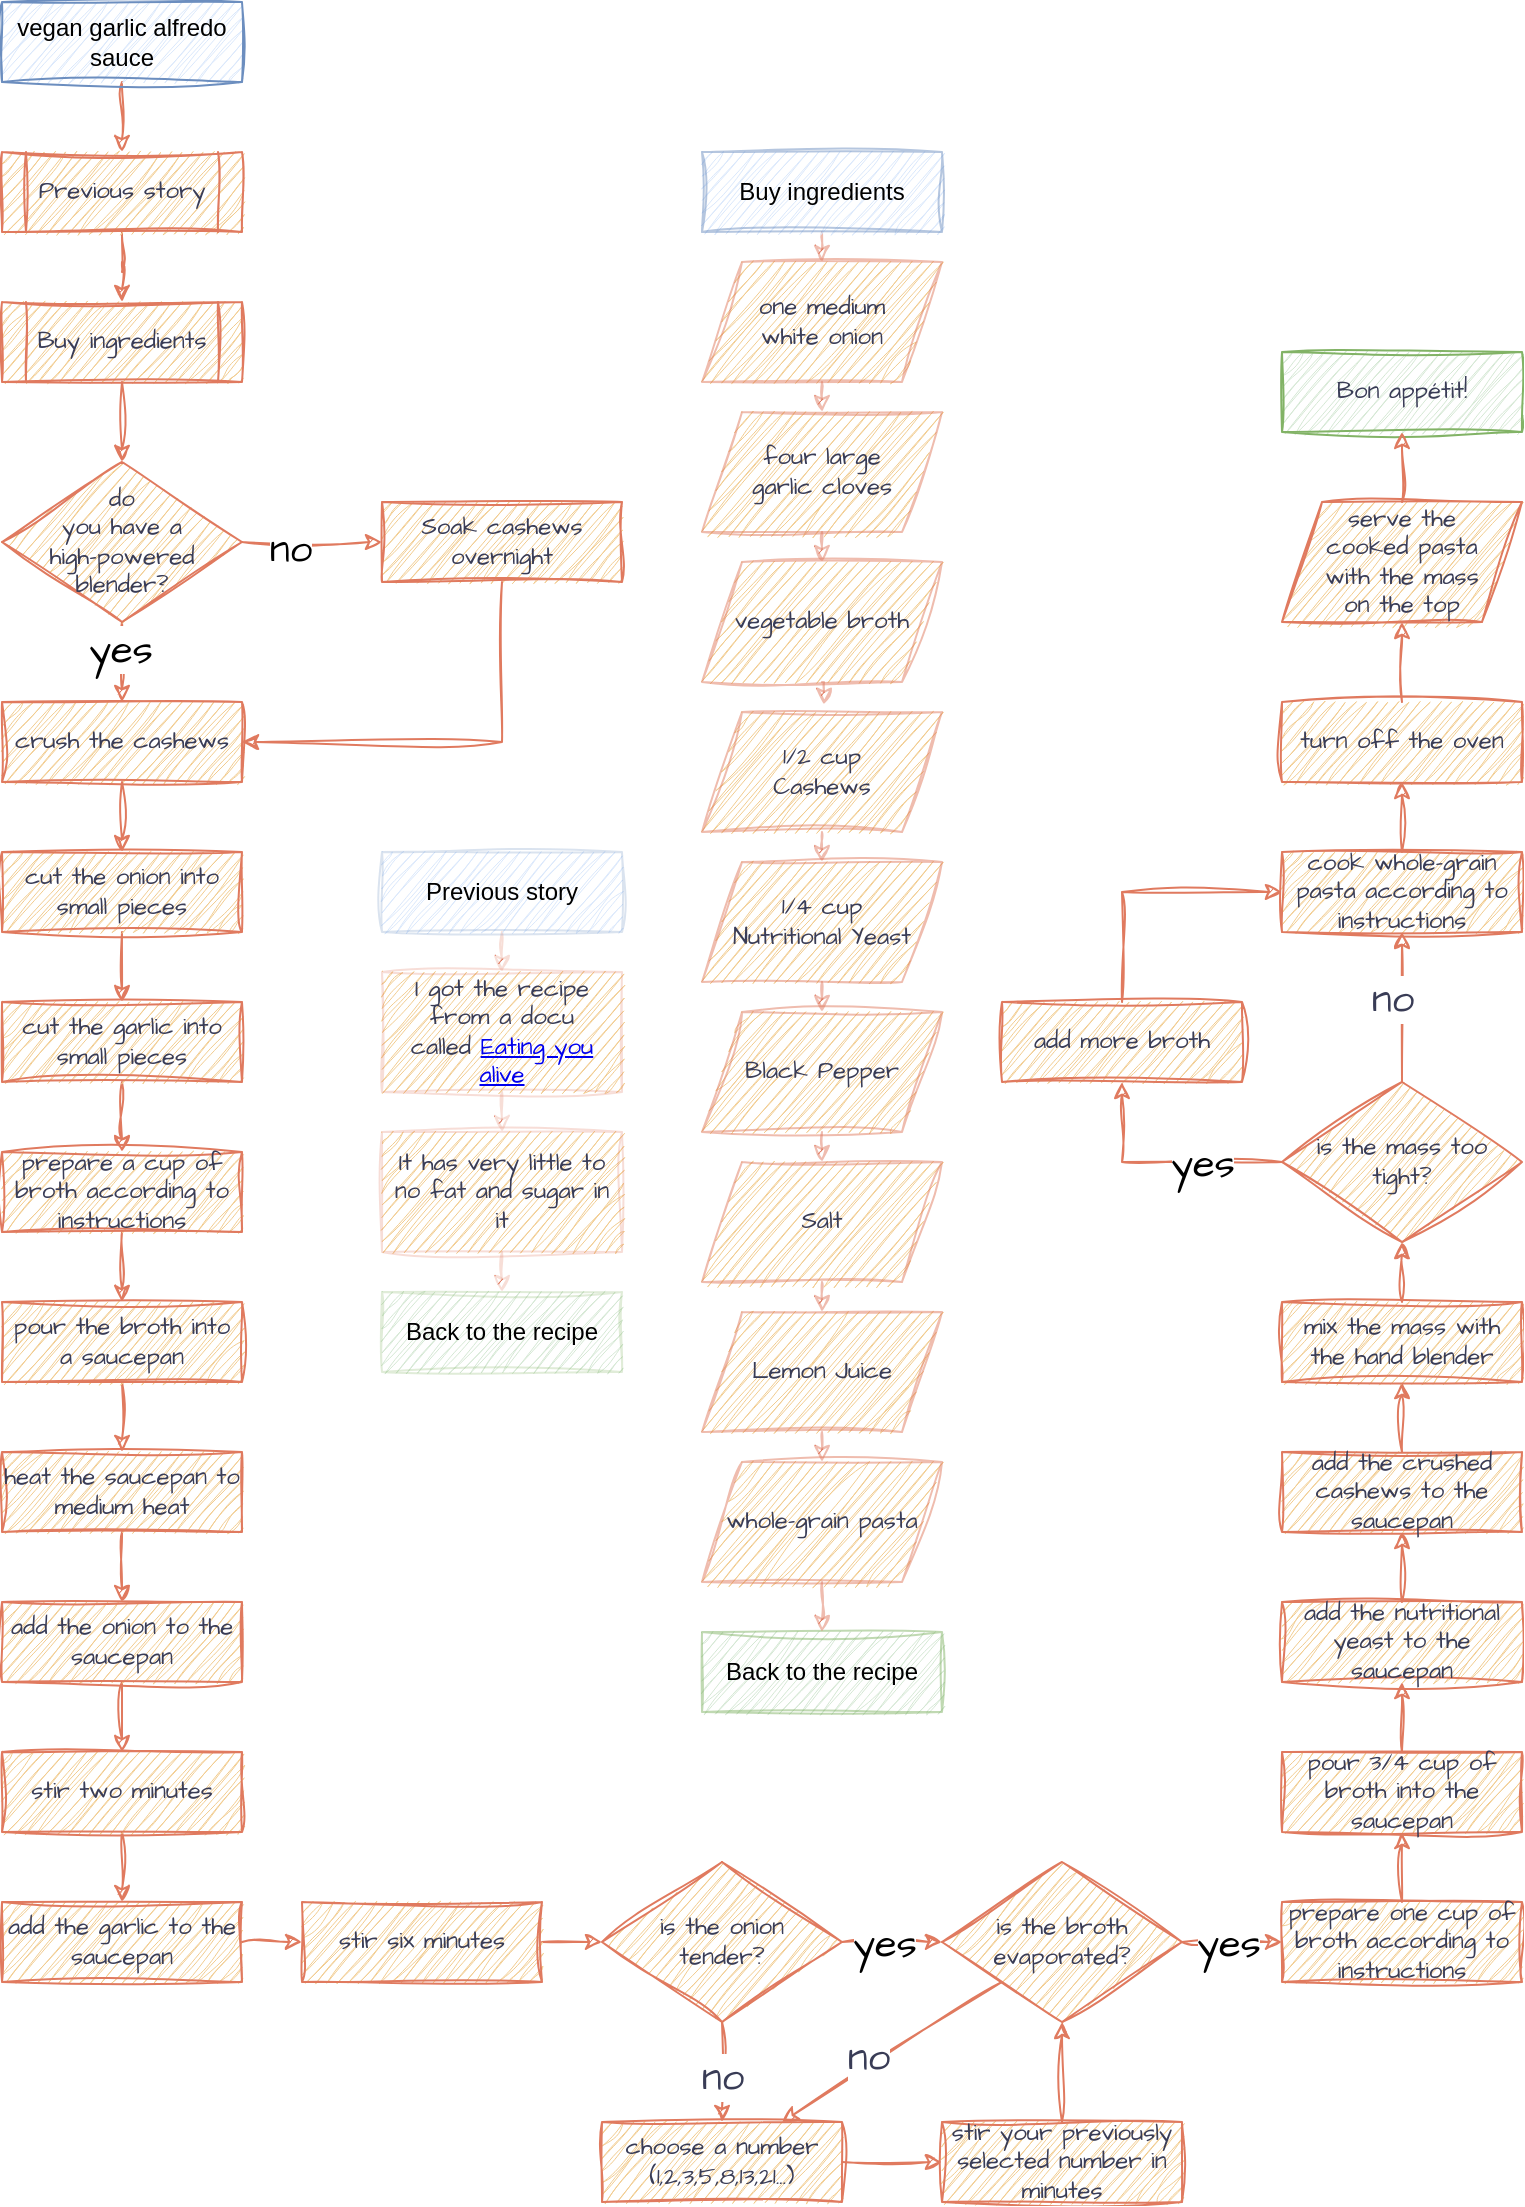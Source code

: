 <mxfile version="21.6.8" type="device">
  <diagram id="C5RBs43oDa-KdzZeNtuy" name="Page-1">
    <mxGraphModel dx="1668" dy="949" grid="1" gridSize="10" guides="1" tooltips="1" connect="1" arrows="1" fold="1" page="1" pageScale="1" pageWidth="827" pageHeight="1169" math="0" shadow="0">
      <root>
        <mxCell id="WIyWlLk6GJQsqaUBKTNV-0" />
        <mxCell id="WIyWlLk6GJQsqaUBKTNV-1" parent="WIyWlLk6GJQsqaUBKTNV-0" />
        <mxCell id="4L0IjsL5w-Bih_GVUGfY-2" style="edgeStyle=orthogonalEdgeStyle;rounded=0;hachureGap=4;orthogonalLoop=1;jettySize=auto;html=1;exitX=0.5;exitY=1;exitDx=0;exitDy=0;entryX=0.5;entryY=0;entryDx=0;entryDy=0;strokeColor=#E07A5F;fontFamily=Architects Daughter;fontSource=https%3A%2F%2Ffonts.googleapis.com%2Fcss%3Ffamily%3DArchitects%2BDaughter;fontSize=16;fontColor=#393C56;fillColor=#F2CC8F;sketch=1;curveFitting=1;jiggle=2;" parent="WIyWlLk6GJQsqaUBKTNV-1" source="WIyWlLk6GJQsqaUBKTNV-3" target="4L0IjsL5w-Bih_GVUGfY-1" edge="1">
          <mxGeometry relative="1" as="geometry" />
        </mxCell>
        <mxCell id="WIyWlLk6GJQsqaUBKTNV-3" value="vegan garlic alfredo sauce" style="rounded=0;whiteSpace=wrap;html=1;fontSize=12;glass=0;strokeWidth=1;shadow=0;labelBackgroundColor=none;fillColor=#dae8fc;strokeColor=#6c8ebf;sketch=1;curveFitting=1;jiggle=2;" parent="WIyWlLk6GJQsqaUBKTNV-1" vertex="1">
          <mxGeometry x="50" y="50" width="120" height="40" as="geometry" />
        </mxCell>
        <mxCell id="4L0IjsL5w-Bih_GVUGfY-16" style="edgeStyle=orthogonalEdgeStyle;rounded=0;hachureGap=4;orthogonalLoop=1;jettySize=auto;html=1;exitX=0.5;exitY=1;exitDx=0;exitDy=0;strokeColor=#E07A5F;fontFamily=Architects Daughter;fontSource=https%3A%2F%2Ffonts.googleapis.com%2Fcss%3Ffamily%3DArchitects%2BDaughter;fontSize=16;fontColor=#393C56;fillColor=#F2CC8F;sketch=1;curveFitting=1;jiggle=2;" parent="WIyWlLk6GJQsqaUBKTNV-1" source="4L0IjsL5w-Bih_GVUGfY-1" target="4L0IjsL5w-Bih_GVUGfY-15" edge="1">
          <mxGeometry relative="1" as="geometry" />
        </mxCell>
        <mxCell id="4L0IjsL5w-Bih_GVUGfY-1" value="Previous story" style="shape=process;whiteSpace=wrap;html=1;backgroundOutline=1;hachureGap=4;strokeColor=#E07A5F;fontFamily=Architects Daughter;fontSource=https%3A%2F%2Ffonts.googleapis.com%2Fcss%3Ffamily%3DArchitects%2BDaughter;fontSize=12;fontColor=#393C56;fillColor=#F2CC8F;rounded=0;sketch=1;curveFitting=1;jiggle=2;" parent="WIyWlLk6GJQsqaUBKTNV-1" vertex="1">
          <mxGeometry x="50" y="125" width="120" height="40" as="geometry" />
        </mxCell>
        <mxCell id="4L0IjsL5w-Bih_GVUGfY-8" style="edgeStyle=orthogonalEdgeStyle;rounded=0;hachureGap=4;orthogonalLoop=1;jettySize=auto;html=1;exitX=0.5;exitY=1;exitDx=0;exitDy=0;entryX=0.5;entryY=0;entryDx=0;entryDy=0;strokeColor=#E07A5F;fontFamily=Architects Daughter;fontSource=https%3A%2F%2Ffonts.googleapis.com%2Fcss%3Ffamily%3DArchitects%2BDaughter;fontSize=16;fontColor=#393C56;fillColor=#F2CC8F;sketch=1;curveFitting=1;jiggle=2;shadow=0;strokeOpacity=25;" parent="WIyWlLk6GJQsqaUBKTNV-1" source="4L0IjsL5w-Bih_GVUGfY-5" target="4L0IjsL5w-Bih_GVUGfY-7" edge="1">
          <mxGeometry relative="1" as="geometry" />
        </mxCell>
        <mxCell id="4L0IjsL5w-Bih_GVUGfY-5" value="Previous story" style="rounded=0;whiteSpace=wrap;html=1;fontSize=12;glass=0;strokeWidth=1;shadow=0;labelBackgroundColor=none;fillColor=#dae8fc;strokeColor=#6c8ebf;sketch=1;curveFitting=1;jiggle=2;strokeOpacity=25;" parent="WIyWlLk6GJQsqaUBKTNV-1" vertex="1">
          <mxGeometry x="240" y="475" width="120" height="40" as="geometry" />
        </mxCell>
        <mxCell id="4L0IjsL5w-Bih_GVUGfY-10" style="edgeStyle=orthogonalEdgeStyle;rounded=0;hachureGap=4;orthogonalLoop=1;jettySize=auto;html=1;exitX=0.5;exitY=1;exitDx=0;exitDy=0;entryX=0.5;entryY=0;entryDx=0;entryDy=0;strokeColor=#E07A5F;fontFamily=Architects Daughter;fontSource=https%3A%2F%2Ffonts.googleapis.com%2Fcss%3Ffamily%3DArchitects%2BDaughter;fontSize=16;fontColor=#393C56;fillColor=#F2CC8F;sketch=1;curveFitting=1;jiggle=2;shadow=0;strokeOpacity=25;" parent="WIyWlLk6GJQsqaUBKTNV-1" source="4L0IjsL5w-Bih_GVUGfY-7" target="4L0IjsL5w-Bih_GVUGfY-9" edge="1">
          <mxGeometry relative="1" as="geometry" />
        </mxCell>
        <mxCell id="4L0IjsL5w-Bih_GVUGfY-7" value="I got the recipe from a docu called&amp;nbsp;&lt;a href=&quot;https://www.amazon.de/Eating-You-Alive-Suzy-Amis/dp/B07TS9D2LX&quot;&gt;Eating you alive&lt;/a&gt;" style="shape=label;fixedSize=1;hachureGap=4;strokeColor=#E07A5F;fontFamily=Architects Daughter;fontSource=https%3A%2F%2Ffonts.googleapis.com%2Fcss%3Ffamily%3DArchitects%2BDaughter;fontSize=12;fontColor=#393C56;fillColor=#F2CC8F;labelBorderColor=none;whiteSpace=wrap;html=1;labelBackgroundColor=none;rounded=0;sketch=1;curveFitting=1;jiggle=2;shadow=0;strokeOpacity=25;" parent="WIyWlLk6GJQsqaUBKTNV-1" vertex="1">
          <mxGeometry x="240" y="535" width="120" height="60" as="geometry" />
        </mxCell>
        <mxCell id="4L0IjsL5w-Bih_GVUGfY-12" style="edgeStyle=orthogonalEdgeStyle;rounded=0;hachureGap=4;orthogonalLoop=1;jettySize=auto;html=1;exitX=0.5;exitY=1;exitDx=0;exitDy=0;strokeColor=#E07A5F;fontFamily=Architects Daughter;fontSource=https%3A%2F%2Ffonts.googleapis.com%2Fcss%3Ffamily%3DArchitects%2BDaughter;fontSize=16;fontColor=#393C56;fillColor=#F2CC8F;sketch=1;curveFitting=1;jiggle=2;shadow=0;strokeOpacity=25;entryX=0.5;entryY=0;entryDx=0;entryDy=0;" parent="WIyWlLk6GJQsqaUBKTNV-1" source="4L0IjsL5w-Bih_GVUGfY-9" target="4L0IjsL5w-Bih_GVUGfY-13" edge="1">
          <mxGeometry relative="1" as="geometry">
            <mxPoint x="245" y="680" as="targetPoint" />
          </mxGeometry>
        </mxCell>
        <mxCell id="4L0IjsL5w-Bih_GVUGfY-9" value="It has very little to no fat and sugar in it" style="shape=label;fixedSize=1;hachureGap=4;strokeColor=#E07A5F;fontFamily=Architects Daughter;fontSource=https%3A%2F%2Ffonts.googleapis.com%2Fcss%3Ffamily%3DArchitects%2BDaughter;fontSize=12;fontColor=#393C56;fillColor=#F2CC8F;labelBorderColor=none;whiteSpace=wrap;html=1;labelBackgroundColor=none;rounded=0;sketch=1;curveFitting=1;jiggle=2;shadow=0;strokeOpacity=25;" parent="WIyWlLk6GJQsqaUBKTNV-1" vertex="1">
          <mxGeometry x="240" y="615" width="120" height="60" as="geometry" />
        </mxCell>
        <mxCell id="4L0IjsL5w-Bih_GVUGfY-13" value="Back to the recipe" style="rounded=0;whiteSpace=wrap;html=1;fontSize=12;glass=0;strokeWidth=1;shadow=0;labelBackgroundColor=none;fillColor=#d5e8d4;strokeColor=#82b366;sketch=1;curveFitting=1;jiggle=2;strokeOpacity=25;" parent="WIyWlLk6GJQsqaUBKTNV-1" vertex="1">
          <mxGeometry x="240" y="695" width="120" height="40" as="geometry" />
        </mxCell>
        <mxCell id="4L0IjsL5w-Bih_GVUGfY-68" style="edgeStyle=orthogonalEdgeStyle;rounded=0;hachureGap=4;orthogonalLoop=1;jettySize=auto;html=1;exitX=0.5;exitY=1;exitDx=0;exitDy=0;entryX=0.5;entryY=0;entryDx=0;entryDy=0;strokeColor=#E07A5F;fontFamily=Architects Daughter;fontSource=https%3A%2F%2Ffonts.googleapis.com%2Fcss%3Ffamily%3DArchitects%2BDaughter;fontSize=16;fontColor=#393C56;fillColor=#F2CC8F;sketch=1;curveFitting=1;jiggle=2;" parent="WIyWlLk6GJQsqaUBKTNV-1" source="4L0IjsL5w-Bih_GVUGfY-15" target="4L0IjsL5w-Bih_GVUGfY-100" edge="1">
          <mxGeometry relative="1" as="geometry">
            <mxPoint x="110" y="275" as="targetPoint" />
          </mxGeometry>
        </mxCell>
        <mxCell id="4L0IjsL5w-Bih_GVUGfY-15" value="Buy ingredients" style="shape=process;whiteSpace=wrap;html=1;backgroundOutline=1;hachureGap=4;strokeColor=#E07A5F;fontFamily=Architects Daughter;fontSource=https%3A%2F%2Ffonts.googleapis.com%2Fcss%3Ffamily%3DArchitects%2BDaughter;fontSize=12;fontColor=#393C56;fillColor=#F2CC8F;rounded=0;sketch=1;curveFitting=1;jiggle=2;" parent="WIyWlLk6GJQsqaUBKTNV-1" vertex="1">
          <mxGeometry x="50" y="200" width="120" height="40" as="geometry" />
        </mxCell>
        <mxCell id="4L0IjsL5w-Bih_GVUGfY-31" style="edgeStyle=orthogonalEdgeStyle;rounded=0;hachureGap=4;orthogonalLoop=1;jettySize=auto;html=1;exitX=0.5;exitY=1;exitDx=0;exitDy=0;entryX=0.5;entryY=0;entryDx=0;entryDy=0;strokeColor=#E07A5F;fontFamily=Architects Daughter;fontSource=https%3A%2F%2Ffonts.googleapis.com%2Fcss%3Ffamily%3DArchitects%2BDaughter;fontSize=16;fontColor=#393C56;fillColor=#F2CC8F;sketch=1;curveFitting=1;jiggle=2;strokeOpacity=50;" parent="WIyWlLk6GJQsqaUBKTNV-1" source="4L0IjsL5w-Bih_GVUGfY-17" target="4L0IjsL5w-Bih_GVUGfY-18" edge="1">
          <mxGeometry relative="1" as="geometry" />
        </mxCell>
        <mxCell id="4L0IjsL5w-Bih_GVUGfY-17" value="Buy ingredients" style="rounded=0;whiteSpace=wrap;html=1;fontSize=12;glass=0;strokeWidth=1;shadow=0;labelBackgroundColor=none;fillColor=#dae8fc;strokeColor=#6c8ebf;sketch=1;curveFitting=1;jiggle=2;strokeOpacity=50;" parent="WIyWlLk6GJQsqaUBKTNV-1" vertex="1">
          <mxGeometry x="400" y="125" width="120" height="40" as="geometry" />
        </mxCell>
        <mxCell id="4L0IjsL5w-Bih_GVUGfY-32" style="edgeStyle=orthogonalEdgeStyle;rounded=0;hachureGap=4;orthogonalLoop=1;jettySize=auto;html=1;exitX=0.5;exitY=1;exitDx=0;exitDy=0;entryX=0.5;entryY=0;entryDx=0;entryDy=0;strokeColor=#E07A5F;fontFamily=Architects Daughter;fontSource=https%3A%2F%2Ffonts.googleapis.com%2Fcss%3Ffamily%3DArchitects%2BDaughter;fontSize=16;fontColor=#393C56;fillColor=#F2CC8F;sketch=1;curveFitting=1;jiggle=2;strokeOpacity=50;" parent="WIyWlLk6GJQsqaUBKTNV-1" source="4L0IjsL5w-Bih_GVUGfY-18" target="4L0IjsL5w-Bih_GVUGfY-27" edge="1">
          <mxGeometry relative="1" as="geometry" />
        </mxCell>
        <mxCell id="4L0IjsL5w-Bih_GVUGfY-18" value="one medium&lt;br&gt;white onion" style="shape=parallelogram;fixedSize=1;hachureGap=4;strokeColor=#E07A5F;fontFamily=Architects Daughter;fontSource=https%3A%2F%2Ffonts.googleapis.com%2Fcss%3Ffamily%3DArchitects%2BDaughter;fontSize=12;fontColor=#393C56;fillColor=#F2CC8F;labelBorderColor=none;whiteSpace=wrap;html=1;labelBackgroundColor=none;verticalAlign=middle;rounded=0;sketch=1;curveFitting=1;jiggle=2;strokeOpacity=50;perimeter=parallelogramPerimeter;" parent="WIyWlLk6GJQsqaUBKTNV-1" vertex="1">
          <mxGeometry x="400" y="180" width="120" height="60" as="geometry" />
        </mxCell>
        <mxCell id="4L0IjsL5w-Bih_GVUGfY-35" style="edgeStyle=orthogonalEdgeStyle;rounded=0;hachureGap=4;orthogonalLoop=1;jettySize=auto;html=1;exitX=0.5;exitY=1;exitDx=0;exitDy=0;entryX=0.5;entryY=0;entryDx=0;entryDy=0;strokeColor=#E07A5F;fontFamily=Architects Daughter;fontSource=https%3A%2F%2Ffonts.googleapis.com%2Fcss%3Ffamily%3DArchitects%2BDaughter;fontSize=16;fontColor=#393C56;fillColor=#F2CC8F;sketch=1;curveFitting=1;jiggle=2;strokeOpacity=50;" parent="WIyWlLk6GJQsqaUBKTNV-1" source="4L0IjsL5w-Bih_GVUGfY-27" target="4L0IjsL5w-Bih_GVUGfY-33" edge="1">
          <mxGeometry relative="1" as="geometry" />
        </mxCell>
        <mxCell id="4L0IjsL5w-Bih_GVUGfY-27" value="four&amp;nbsp;large&lt;br&gt;garlic cloves" style="shape=parallelogram;fixedSize=1;hachureGap=4;strokeColor=#E07A5F;fontFamily=Architects Daughter;fontSource=https%3A%2F%2Ffonts.googleapis.com%2Fcss%3Ffamily%3DArchitects%2BDaughter;fontSize=12;fontColor=#393C56;fillColor=#F2CC8F;labelBorderColor=none;whiteSpace=wrap;html=1;labelBackgroundColor=none;verticalAlign=middle;align=center;rounded=0;sketch=1;curveFitting=1;jiggle=2;strokeOpacity=50;perimeter=parallelogramPerimeter;" parent="WIyWlLk6GJQsqaUBKTNV-1" vertex="1">
          <mxGeometry x="400" y="255" width="120" height="60" as="geometry" />
        </mxCell>
        <mxCell id="4L0IjsL5w-Bih_GVUGfY-43" style="edgeStyle=orthogonalEdgeStyle;rounded=0;hachureGap=4;orthogonalLoop=1;jettySize=auto;html=1;exitX=0.5;exitY=1;exitDx=0;exitDy=0;entryX=0.508;entryY=-0.061;entryDx=0;entryDy=0;entryPerimeter=0;strokeColor=#E07A5F;fontFamily=Architects Daughter;fontSource=https%3A%2F%2Ffonts.googleapis.com%2Fcss%3Ffamily%3DArchitects%2BDaughter;fontSize=16;fontColor=#393C56;fillColor=#F2CC8F;sketch=1;curveFitting=1;jiggle=2;strokeOpacity=50;" parent="WIyWlLk6GJQsqaUBKTNV-1" source="4L0IjsL5w-Bih_GVUGfY-33" target="4L0IjsL5w-Bih_GVUGfY-36" edge="1">
          <mxGeometry relative="1" as="geometry" />
        </mxCell>
        <mxCell id="4L0IjsL5w-Bih_GVUGfY-33" value="vegetable broth" style="shape=parallelogram;fixedSize=1;hachureGap=4;strokeColor=#E07A5F;fontFamily=Architects Daughter;fontSource=https%3A%2F%2Ffonts.googleapis.com%2Fcss%3Ffamily%3DArchitects%2BDaughter;fontSize=12;fontColor=#393C56;fillColor=#F2CC8F;labelBorderColor=none;whiteSpace=wrap;html=1;labelBackgroundColor=none;verticalAlign=middle;align=center;rounded=0;sketch=1;curveFitting=1;jiggle=2;strokeOpacity=50;perimeter=parallelogramPerimeter;" parent="WIyWlLk6GJQsqaUBKTNV-1" vertex="1">
          <mxGeometry x="400" y="330" width="120" height="60" as="geometry" />
        </mxCell>
        <mxCell id="4L0IjsL5w-Bih_GVUGfY-46" style="edgeStyle=orthogonalEdgeStyle;rounded=0;hachureGap=4;orthogonalLoop=1;jettySize=auto;html=1;exitX=0.5;exitY=1;exitDx=0;exitDy=0;entryX=0.5;entryY=0;entryDx=0;entryDy=0;strokeColor=#E07A5F;fontFamily=Architects Daughter;fontSource=https%3A%2F%2Ffonts.googleapis.com%2Fcss%3Ffamily%3DArchitects%2BDaughter;fontSize=16;fontColor=#393C56;fillColor=#F2CC8F;sketch=1;curveFitting=1;jiggle=2;strokeOpacity=50;" parent="WIyWlLk6GJQsqaUBKTNV-1" source="4L0IjsL5w-Bih_GVUGfY-36" target="4L0IjsL5w-Bih_GVUGfY-44" edge="1">
          <mxGeometry relative="1" as="geometry" />
        </mxCell>
        <mxCell id="4L0IjsL5w-Bih_GVUGfY-36" value="1/2 cup&lt;br&gt;Cashews" style="shape=parallelogram;fixedSize=1;hachureGap=4;strokeColor=#E07A5F;fontFamily=Architects Daughter;fontSource=https%3A%2F%2Ffonts.googleapis.com%2Fcss%3Ffamily%3DArchitects%2BDaughter;fontSize=12;fontColor=#393C56;fillColor=#F2CC8F;labelBorderColor=none;whiteSpace=wrap;html=1;labelBackgroundColor=none;verticalAlign=middle;align=center;rounded=0;sketch=1;curveFitting=1;jiggle=2;strokeOpacity=50;perimeter=parallelogramPerimeter;" parent="WIyWlLk6GJQsqaUBKTNV-1" vertex="1">
          <mxGeometry x="400" y="405" width="120" height="60" as="geometry" />
        </mxCell>
        <mxCell id="4L0IjsL5w-Bih_GVUGfY-50" style="edgeStyle=orthogonalEdgeStyle;rounded=0;hachureGap=4;orthogonalLoop=1;jettySize=auto;html=1;exitX=0.5;exitY=1;exitDx=0;exitDy=0;strokeColor=#E07A5F;fontFamily=Architects Daughter;fontSource=https%3A%2F%2Ffonts.googleapis.com%2Fcss%3Ffamily%3DArchitects%2BDaughter;fontSize=16;fontColor=#393C56;fillColor=#F2CC8F;sketch=1;curveFitting=1;jiggle=2;strokeOpacity=50;entryX=0.5;entryY=0;entryDx=0;entryDy=0;" parent="WIyWlLk6GJQsqaUBKTNV-1" source="4L0IjsL5w-Bih_GVUGfY-44" target="CqfMop27z9gYlsPN5THo-3" edge="1">
          <mxGeometry relative="1" as="geometry">
            <mxPoint x="540" y="555" as="targetPoint" />
          </mxGeometry>
        </mxCell>
        <mxCell id="4L0IjsL5w-Bih_GVUGfY-44" value="1/4 cup&lt;br&gt;Nutritional Yeast" style="shape=parallelogram;fixedSize=1;hachureGap=4;strokeColor=#E07A5F;fontFamily=Architects Daughter;fontSource=https%3A%2F%2Ffonts.googleapis.com%2Fcss%3Ffamily%3DArchitects%2BDaughter;fontSize=12;fontColor=#393C56;fillColor=#F2CC8F;labelBorderColor=none;whiteSpace=wrap;html=1;labelBackgroundColor=none;verticalAlign=middle;align=center;rounded=0;sketch=1;curveFitting=1;jiggle=2;strokeOpacity=50;perimeter=parallelogramPerimeter;" parent="WIyWlLk6GJQsqaUBKTNV-1" vertex="1">
          <mxGeometry x="400" y="480" width="120" height="60" as="geometry" />
        </mxCell>
        <mxCell id="4L0IjsL5w-Bih_GVUGfY-61" value="Back to the recipe" style="rounded=0;whiteSpace=wrap;html=1;fontSize=12;glass=0;strokeWidth=1;shadow=0;labelBackgroundColor=none;fillColor=#d5e8d4;strokeColor=#82b366;sketch=1;curveFitting=1;jiggle=2;strokeOpacity=50;" parent="WIyWlLk6GJQsqaUBKTNV-1" vertex="1">
          <mxGeometry x="400" y="865" width="120" height="40" as="geometry" />
        </mxCell>
        <mxCell id="4L0IjsL5w-Bih_GVUGfY-73" style="edgeStyle=orthogonalEdgeStyle;rounded=0;hachureGap=4;orthogonalLoop=1;jettySize=auto;html=1;exitX=0.5;exitY=1;exitDx=0;exitDy=0;entryX=0.5;entryY=0;entryDx=0;entryDy=0;strokeColor=#E07A5F;fontFamily=Architects Daughter;fontSource=https%3A%2F%2Ffonts.googleapis.com%2Fcss%3Ffamily%3DArchitects%2BDaughter;fontSize=16;fontColor=#393C56;fillColor=#F2CC8F;sketch=1;curveFitting=1;jiggle=2;" parent="WIyWlLk6GJQsqaUBKTNV-1" source="4L0IjsL5w-Bih_GVUGfY-100" target="4L0IjsL5w-Bih_GVUGfY-72" edge="1">
          <mxGeometry relative="1" as="geometry">
            <mxPoint x="110" y="390" as="sourcePoint" />
          </mxGeometry>
        </mxCell>
        <mxCell id="CqfMop27z9gYlsPN5THo-14" value="yes" style="edgeLabel;html=1;align=center;verticalAlign=middle;resizable=0;points=[];fontSize=20;fontFamily=Architects Daughter;" parent="4L0IjsL5w-Bih_GVUGfY-73" vertex="1" connectable="0">
          <mxGeometry x="0.174" y="-1" relative="1" as="geometry">
            <mxPoint y="-11" as="offset" />
          </mxGeometry>
        </mxCell>
        <mxCell id="4L0IjsL5w-Bih_GVUGfY-72" value="crush the cashews" style="rounded=0;whiteSpace=wrap;html=1;hachureGap=4;strokeColor=#E07A5F;fontFamily=Architects Daughter;fontSource=https%3A%2F%2Ffonts.googleapis.com%2Fcss%3Ffamily%3DArchitects%2BDaughter;fontSize=12;fontColor=#393C56;fillColor=#F2CC8F;sketch=1;curveFitting=1;jiggle=2;" parent="WIyWlLk6GJQsqaUBKTNV-1" vertex="1">
          <mxGeometry x="50" y="400" width="120" height="40" as="geometry" />
        </mxCell>
        <mxCell id="4L0IjsL5w-Bih_GVUGfY-79" style="edgeStyle=orthogonalEdgeStyle;rounded=0;hachureGap=4;orthogonalLoop=1;jettySize=auto;html=1;exitX=0.5;exitY=1;exitDx=0;exitDy=0;entryX=0.5;entryY=0;entryDx=0;entryDy=0;strokeColor=#E07A5F;fontFamily=Architects Daughter;fontSource=https%3A%2F%2Ffonts.googleapis.com%2Fcss%3Ffamily%3DArchitects%2BDaughter;fontSize=16;fontColor=#393C56;fillColor=#F2CC8F;sketch=1;curveFitting=1;jiggle=2;" parent="WIyWlLk6GJQsqaUBKTNV-1" source="4L0IjsL5w-Bih_GVUGfY-76" target="4L0IjsL5w-Bih_GVUGfY-78" edge="1">
          <mxGeometry relative="1" as="geometry" />
        </mxCell>
        <mxCell id="4L0IjsL5w-Bih_GVUGfY-76" value="cut the onion into small pieces" style="rounded=0;whiteSpace=wrap;html=1;hachureGap=4;strokeColor=#E07A5F;fontFamily=Architects Daughter;fontSource=https%3A%2F%2Ffonts.googleapis.com%2Fcss%3Ffamily%3DArchitects%2BDaughter;fontSize=12;fontColor=#393C56;fillColor=#F2CC8F;sketch=1;curveFitting=1;jiggle=2;" parent="WIyWlLk6GJQsqaUBKTNV-1" vertex="1">
          <mxGeometry x="50" y="475" width="120" height="40" as="geometry" />
        </mxCell>
        <mxCell id="4L0IjsL5w-Bih_GVUGfY-81" style="edgeStyle=orthogonalEdgeStyle;rounded=0;hachureGap=4;orthogonalLoop=1;jettySize=auto;html=1;exitX=0.5;exitY=1;exitDx=0;exitDy=0;entryX=0.5;entryY=0;entryDx=0;entryDy=0;strokeColor=#E07A5F;fontFamily=Architects Daughter;fontSource=https%3A%2F%2Ffonts.googleapis.com%2Fcss%3Ffamily%3DArchitects%2BDaughter;fontSize=16;fontColor=#393C56;fillColor=#F2CC8F;sketch=1;curveFitting=1;jiggle=2;" parent="WIyWlLk6GJQsqaUBKTNV-1" source="4L0IjsL5w-Bih_GVUGfY-78" target="4L0IjsL5w-Bih_GVUGfY-80" edge="1">
          <mxGeometry relative="1" as="geometry" />
        </mxCell>
        <mxCell id="4L0IjsL5w-Bih_GVUGfY-78" value="cut the garlic into small pieces" style="rounded=0;whiteSpace=wrap;html=1;hachureGap=4;strokeColor=#E07A5F;fontFamily=Architects Daughter;fontSource=https%3A%2F%2Ffonts.googleapis.com%2Fcss%3Ffamily%3DArchitects%2BDaughter;fontSize=12;fontColor=#393C56;fillColor=#F2CC8F;sketch=1;curveFitting=1;jiggle=2;" parent="WIyWlLk6GJQsqaUBKTNV-1" vertex="1">
          <mxGeometry x="50" y="550" width="120" height="40" as="geometry" />
        </mxCell>
        <mxCell id="4L0IjsL5w-Bih_GVUGfY-83" style="edgeStyle=orthogonalEdgeStyle;rounded=0;hachureGap=4;orthogonalLoop=1;jettySize=auto;html=1;exitX=0.5;exitY=1;exitDx=0;exitDy=0;entryX=0.5;entryY=0;entryDx=0;entryDy=0;strokeColor=#E07A5F;fontFamily=Architects Daughter;fontSource=https%3A%2F%2Ffonts.googleapis.com%2Fcss%3Ffamily%3DArchitects%2BDaughter;fontSize=16;fontColor=#393C56;fillColor=#F2CC8F;sketch=1;curveFitting=1;jiggle=2;" parent="WIyWlLk6GJQsqaUBKTNV-1" source="4L0IjsL5w-Bih_GVUGfY-80" target="4L0IjsL5w-Bih_GVUGfY-82" edge="1">
          <mxGeometry relative="1" as="geometry" />
        </mxCell>
        <mxCell id="4L0IjsL5w-Bih_GVUGfY-80" value="prepare a cup of broth according to instructions" style="rounded=0;whiteSpace=wrap;html=1;hachureGap=4;strokeColor=#E07A5F;fontFamily=Architects Daughter;fontSource=https%3A%2F%2Ffonts.googleapis.com%2Fcss%3Ffamily%3DArchitects%2BDaughter;fontSize=12;fontColor=#393C56;fillColor=#F2CC8F;sketch=1;curveFitting=1;jiggle=2;" parent="WIyWlLk6GJQsqaUBKTNV-1" vertex="1">
          <mxGeometry x="50" y="625" width="120" height="40" as="geometry" />
        </mxCell>
        <mxCell id="4L0IjsL5w-Bih_GVUGfY-85" style="edgeStyle=orthogonalEdgeStyle;rounded=0;hachureGap=4;orthogonalLoop=1;jettySize=auto;html=1;exitX=0.5;exitY=1;exitDx=0;exitDy=0;entryX=0.5;entryY=0;entryDx=0;entryDy=0;strokeColor=#E07A5F;fontFamily=Architects Daughter;fontSource=https%3A%2F%2Ffonts.googleapis.com%2Fcss%3Ffamily%3DArchitects%2BDaughter;fontSize=16;fontColor=#393C56;fillColor=#F2CC8F;sketch=1;curveFitting=1;jiggle=2;" parent="WIyWlLk6GJQsqaUBKTNV-1" source="4L0IjsL5w-Bih_GVUGfY-82" target="4L0IjsL5w-Bih_GVUGfY-86" edge="1">
          <mxGeometry relative="1" as="geometry">
            <mxPoint x="110" y="800" as="targetPoint" />
          </mxGeometry>
        </mxCell>
        <mxCell id="4L0IjsL5w-Bih_GVUGfY-82" value="pour the broth into a saucepan" style="rounded=0;whiteSpace=wrap;html=1;hachureGap=4;strokeColor=#E07A5F;fontFamily=Architects Daughter;fontSource=https%3A%2F%2Ffonts.googleapis.com%2Fcss%3Ffamily%3DArchitects%2BDaughter;fontSize=12;fontColor=#393C56;fillColor=#F2CC8F;sketch=1;curveFitting=1;jiggle=2;" parent="WIyWlLk6GJQsqaUBKTNV-1" vertex="1">
          <mxGeometry x="50" y="700" width="120" height="40" as="geometry" />
        </mxCell>
        <mxCell id="4L0IjsL5w-Bih_GVUGfY-89" style="edgeStyle=orthogonalEdgeStyle;rounded=0;hachureGap=4;orthogonalLoop=1;jettySize=auto;html=1;exitX=0.5;exitY=1;exitDx=0;exitDy=0;entryX=0.5;entryY=0;entryDx=0;entryDy=0;strokeColor=#E07A5F;fontFamily=Architects Daughter;fontSource=https%3A%2F%2Ffonts.googleapis.com%2Fcss%3Ffamily%3DArchitects%2BDaughter;fontSize=16;fontColor=#393C56;fillColor=#F2CC8F;sketch=1;curveFitting=1;jiggle=2;" parent="WIyWlLk6GJQsqaUBKTNV-1" source="4L0IjsL5w-Bih_GVUGfY-86" target="4L0IjsL5w-Bih_GVUGfY-88" edge="1">
          <mxGeometry relative="1" as="geometry" />
        </mxCell>
        <mxCell id="4L0IjsL5w-Bih_GVUGfY-86" value="heat the saucepan to medium heat" style="rounded=0;whiteSpace=wrap;html=1;hachureGap=4;strokeColor=#E07A5F;fontFamily=Architects Daughter;fontSource=https%3A%2F%2Ffonts.googleapis.com%2Fcss%3Ffamily%3DArchitects%2BDaughter;fontSize=12;fontColor=#393C56;fillColor=#F2CC8F;sketch=1;curveFitting=1;jiggle=2;" parent="WIyWlLk6GJQsqaUBKTNV-1" vertex="1">
          <mxGeometry x="50" y="775" width="120" height="40" as="geometry" />
        </mxCell>
        <mxCell id="4L0IjsL5w-Bih_GVUGfY-94" style="edgeStyle=orthogonalEdgeStyle;rounded=0;hachureGap=4;orthogonalLoop=1;jettySize=auto;html=1;exitX=0.5;exitY=1;exitDx=0;exitDy=0;entryX=0.5;entryY=0;entryDx=0;entryDy=0;strokeColor=#E07A5F;fontFamily=Architects Daughter;fontSource=https%3A%2F%2Ffonts.googleapis.com%2Fcss%3Ffamily%3DArchitects%2BDaughter;fontSize=16;fontColor=#393C56;fillColor=#F2CC8F;sketch=1;curveFitting=1;jiggle=2;" parent="WIyWlLk6GJQsqaUBKTNV-1" source="4L0IjsL5w-Bih_GVUGfY-88" target="4L0IjsL5w-Bih_GVUGfY-90" edge="1">
          <mxGeometry relative="1" as="geometry" />
        </mxCell>
        <mxCell id="4L0IjsL5w-Bih_GVUGfY-88" value="add the onion to the saucepan" style="rounded=0;whiteSpace=wrap;html=1;hachureGap=4;strokeColor=#E07A5F;fontFamily=Architects Daughter;fontSource=https%3A%2F%2Ffonts.googleapis.com%2Fcss%3Ffamily%3DArchitects%2BDaughter;fontSize=12;fontColor=#393C56;fillColor=#F2CC8F;sketch=1;curveFitting=1;jiggle=2;" parent="WIyWlLk6GJQsqaUBKTNV-1" vertex="1">
          <mxGeometry x="50" y="850" width="120" height="40" as="geometry" />
        </mxCell>
        <mxCell id="4L0IjsL5w-Bih_GVUGfY-95" style="edgeStyle=orthogonalEdgeStyle;rounded=0;hachureGap=4;orthogonalLoop=1;jettySize=auto;html=1;exitX=0.5;exitY=1;exitDx=0;exitDy=0;entryX=0.5;entryY=0;entryDx=0;entryDy=0;strokeColor=#E07A5F;fontFamily=Architects Daughter;fontSource=https%3A%2F%2Ffonts.googleapis.com%2Fcss%3Ffamily%3DArchitects%2BDaughter;fontSize=16;fontColor=#393C56;fillColor=#F2CC8F;sketch=1;curveFitting=1;jiggle=2;" parent="WIyWlLk6GJQsqaUBKTNV-1" source="4L0IjsL5w-Bih_GVUGfY-90" target="4L0IjsL5w-Bih_GVUGfY-91" edge="1">
          <mxGeometry relative="1" as="geometry" />
        </mxCell>
        <mxCell id="4L0IjsL5w-Bih_GVUGfY-90" value="stir two minutes" style="rounded=0;whiteSpace=wrap;html=1;hachureGap=4;strokeColor=#E07A5F;fontFamily=Architects Daughter;fontSource=https%3A%2F%2Ffonts.googleapis.com%2Fcss%3Ffamily%3DArchitects%2BDaughter;fontSize=12;fontColor=#393C56;fillColor=#F2CC8F;sketch=1;curveFitting=1;jiggle=2;" parent="WIyWlLk6GJQsqaUBKTNV-1" vertex="1">
          <mxGeometry x="50" y="925" width="120" height="40" as="geometry" />
        </mxCell>
        <mxCell id="4L0IjsL5w-Bih_GVUGfY-96" style="edgeStyle=orthogonalEdgeStyle;rounded=0;hachureGap=4;orthogonalLoop=1;jettySize=auto;html=1;entryX=0;entryY=0.5;entryDx=0;entryDy=0;strokeColor=#E07A5F;fontFamily=Architects Daughter;fontSource=https%3A%2F%2Ffonts.googleapis.com%2Fcss%3Ffamily%3DArchitects%2BDaughter;fontSize=16;fontColor=#393C56;fillColor=#F2CC8F;sketch=1;curveFitting=1;jiggle=2;exitX=1;exitY=0.5;exitDx=0;exitDy=0;" parent="WIyWlLk6GJQsqaUBKTNV-1" source="CqfMop27z9gYlsPN5THo-25" target="4L0IjsL5w-Bih_GVUGfY-92" edge="1">
          <mxGeometry relative="1" as="geometry" />
        </mxCell>
        <mxCell id="4L0IjsL5w-Bih_GVUGfY-91" value="add the garlic to the saucepan" style="rounded=0;whiteSpace=wrap;html=1;hachureGap=4;strokeColor=#E07A5F;fontFamily=Architects Daughter;fontSource=https%3A%2F%2Ffonts.googleapis.com%2Fcss%3Ffamily%3DArchitects%2BDaughter;fontSize=12;fontColor=#393C56;fillColor=#F2CC8F;sketch=1;curveFitting=1;jiggle=2;" parent="WIyWlLk6GJQsqaUBKTNV-1" vertex="1">
          <mxGeometry x="50" y="1000" width="120" height="40" as="geometry" />
        </mxCell>
        <mxCell id="4L0IjsL5w-Bih_GVUGfY-97" style="edgeStyle=orthogonalEdgeStyle;rounded=0;hachureGap=4;orthogonalLoop=1;jettySize=auto;html=1;exitX=1;exitY=0.5;exitDx=0;exitDy=0;entryX=0;entryY=0.5;entryDx=0;entryDy=0;strokeColor=#E07A5F;fontFamily=Architects Daughter;fontSource=https%3A%2F%2Ffonts.googleapis.com%2Fcss%3Ffamily%3DArchitects%2BDaughter;fontSize=16;fontColor=#393C56;fillColor=#F2CC8F;sketch=1;curveFitting=1;jiggle=2;" parent="WIyWlLk6GJQsqaUBKTNV-1" source="4L0IjsL5w-Bih_GVUGfY-92" target="4L0IjsL5w-Bih_GVUGfY-101" edge="1">
          <mxGeometry relative="1" as="geometry" />
        </mxCell>
        <mxCell id="CqfMop27z9gYlsPN5THo-24" value="yes" style="edgeLabel;html=1;align=center;verticalAlign=middle;resizable=0;points=[];fontSize=20;fontFamily=Architects Daughter;" parent="4L0IjsL5w-Bih_GVUGfY-97" vertex="1" connectable="0">
          <mxGeometry x="-0.453" y="-2" relative="1" as="geometry">
            <mxPoint x="7" y="-2" as="offset" />
          </mxGeometry>
        </mxCell>
        <mxCell id="4L0IjsL5w-Bih_GVUGfY-92" value="is the onion&lt;br&gt;tender?" style="rounded=0;whiteSpace=wrap;html=1;hachureGap=4;strokeColor=#E07A5F;fontFamily=Architects Daughter;fontSource=https%3A%2F%2Ffonts.googleapis.com%2Fcss%3Ffamily%3DArchitects%2BDaughter;fontSize=12;fontColor=#393C56;fillColor=#F2CC8F;sketch=1;curveFitting=1;jiggle=2;shape=rhombus;perimeter=rhombusPerimeter;" parent="WIyWlLk6GJQsqaUBKTNV-1" vertex="1">
          <mxGeometry x="350" y="980" width="120" height="80" as="geometry" />
        </mxCell>
        <mxCell id="4L0IjsL5w-Bih_GVUGfY-99" style="edgeStyle=orthogonalEdgeStyle;rounded=0;hachureGap=4;orthogonalLoop=1;jettySize=auto;html=1;exitX=1;exitY=0.5;exitDx=0;exitDy=0;entryX=0;entryY=0.5;entryDx=0;entryDy=0;strokeColor=#E07A5F;fontFamily=Architects Daughter;fontSource=https%3A%2F%2Ffonts.googleapis.com%2Fcss%3Ffamily%3DArchitects%2BDaughter;fontSize=16;fontColor=#393C56;fillColor=#F2CC8F;sketch=1;curveFitting=1;jiggle=2;" parent="WIyWlLk6GJQsqaUBKTNV-1" source="4L0IjsL5w-Bih_GVUGfY-93" target="4L0IjsL5w-Bih_GVUGfY-98" edge="1">
          <mxGeometry relative="1" as="geometry" />
        </mxCell>
        <mxCell id="4L0IjsL5w-Bih_GVUGfY-98" value="stir&amp;nbsp;your previously selected number in minutes" style="rounded=0;whiteSpace=wrap;html=1;hachureGap=4;strokeColor=#E07A5F;fontFamily=Architects Daughter;fontSource=https%3A%2F%2Ffonts.googleapis.com%2Fcss%3Ffamily%3DArchitects%2BDaughter;fontSize=12;fontColor=#393C56;fillColor=#F2CC8F;sketch=1;curveFitting=1;jiggle=2;" parent="WIyWlLk6GJQsqaUBKTNV-1" vertex="1">
          <mxGeometry x="520" y="1110" width="120" height="40" as="geometry" />
        </mxCell>
        <mxCell id="4L0IjsL5w-Bih_GVUGfY-100" value="do&lt;br&gt;you have a&lt;br&gt;high-powered&lt;br&gt;blender?" style="rhombus;whiteSpace=wrap;html=1;hachureGap=4;strokeColor=#E07A5F;fontFamily=Architects Daughter;fontSource=https%3A%2F%2Ffonts.googleapis.com%2Fcss%3Ffamily%3DArchitects%2BDaughter;fontSize=12;fontColor=#393C56;fillColor=#F2CC8F;rounded=0;sketch=1;curveFitting=1;jiggle=2;" parent="WIyWlLk6GJQsqaUBKTNV-1" vertex="1">
          <mxGeometry x="50" y="280" width="120" height="80" as="geometry" />
        </mxCell>
        <mxCell id="4L0IjsL5w-Bih_GVUGfY-108" style="rounded=0;hachureGap=4;orthogonalLoop=1;jettySize=auto;html=1;exitX=0;exitY=1;exitDx=0;exitDy=0;strokeColor=#E07A5F;fontFamily=Architects Daughter;fontSource=https%3A%2F%2Ffonts.googleapis.com%2Fcss%3Ffamily%3DArchitects%2BDaughter;fontSize=16;fontColor=#393C56;fillColor=#F2CC8F;sketch=1;curveFitting=1;jiggle=2;entryX=0.75;entryY=0;entryDx=0;entryDy=0;" parent="WIyWlLk6GJQsqaUBKTNV-1" source="4L0IjsL5w-Bih_GVUGfY-101" target="4L0IjsL5w-Bih_GVUGfY-93" edge="1">
          <mxGeometry relative="1" as="geometry" />
        </mxCell>
        <mxCell id="4L0IjsL5w-Bih_GVUGfY-109" value="no" style="edgeLabel;html=1;align=center;verticalAlign=middle;resizable=0;points=[];fontSize=20;fontFamily=Architects Daughter;fontColor=#393C56;rounded=0;sketch=1;curveFitting=1;jiggle=2;" parent="4L0IjsL5w-Bih_GVUGfY-108" vertex="1" connectable="0">
          <mxGeometry x="0.112" y="-1" relative="1" as="geometry">
            <mxPoint x="-6" y="-1" as="offset" />
          </mxGeometry>
        </mxCell>
        <mxCell id="4L0IjsL5w-Bih_GVUGfY-115" style="edgeStyle=orthogonalEdgeStyle;rounded=0;hachureGap=4;orthogonalLoop=1;jettySize=auto;html=1;exitX=0.5;exitY=1;exitDx=0;exitDy=0;entryX=0.5;entryY=0;entryDx=0;entryDy=0;strokeColor=#E07A5F;fontFamily=Architects Daughter;fontSource=https%3A%2F%2Ffonts.googleapis.com%2Fcss%3Ffamily%3DArchitects%2BDaughter;fontSize=16;fontColor=#393C56;fillColor=#F2CC8F;sketch=1;curveFitting=1;jiggle=2;" parent="WIyWlLk6GJQsqaUBKTNV-1" source="4L0IjsL5w-Bih_GVUGfY-92" target="4L0IjsL5w-Bih_GVUGfY-93" edge="1">
          <mxGeometry relative="1" as="geometry" />
        </mxCell>
        <mxCell id="4L0IjsL5w-Bih_GVUGfY-116" value="no" style="edgeLabel;html=1;align=center;verticalAlign=middle;resizable=0;points=[];fontSize=20;fontFamily=Architects Daughter;fontColor=#393C56;rounded=0;sketch=1;curveFitting=1;jiggle=2;" parent="4L0IjsL5w-Bih_GVUGfY-115" vertex="1" connectable="0">
          <mxGeometry x="0.068" relative="1" as="geometry">
            <mxPoint as="offset" />
          </mxGeometry>
        </mxCell>
        <mxCell id="4L0IjsL5w-Bih_GVUGfY-101" value="is the broth evaporated?" style="rhombus;whiteSpace=wrap;html=1;hachureGap=4;strokeColor=#E07A5F;fontFamily=Architects Daughter;fontSource=https%3A%2F%2Ffonts.googleapis.com%2Fcss%3Ffamily%3DArchitects%2BDaughter;fontSize=12;fontColor=#393C56;fillColor=#F2CC8F;rounded=0;sketch=1;curveFitting=1;jiggle=2;" parent="WIyWlLk6GJQsqaUBKTNV-1" vertex="1">
          <mxGeometry x="520" y="980" width="120" height="80" as="geometry" />
        </mxCell>
        <mxCell id="4L0IjsL5w-Bih_GVUGfY-118" style="edgeStyle=orthogonalEdgeStyle;rounded=0;hachureGap=4;orthogonalLoop=1;jettySize=auto;html=1;exitX=1;exitY=0.5;exitDx=0;exitDy=0;entryX=0;entryY=0.5;entryDx=0;entryDy=0;strokeColor=#E07A5F;fontFamily=Architects Daughter;fontSource=https%3A%2F%2Ffonts.googleapis.com%2Fcss%3Ffamily%3DArchitects%2BDaughter;fontSize=16;fontColor=#393C56;fillColor=#F2CC8F;sketch=1;curveFitting=1;jiggle=2;" parent="WIyWlLk6GJQsqaUBKTNV-1" source="4L0IjsL5w-Bih_GVUGfY-101" target="4L0IjsL5w-Bih_GVUGfY-114" edge="1">
          <mxGeometry relative="1" as="geometry" />
        </mxCell>
        <mxCell id="CqfMop27z9gYlsPN5THo-27" value="yes" style="edgeLabel;html=1;align=center;verticalAlign=middle;resizable=0;points=[];fontSize=20;fontFamily=Architects Daughter;" parent="4L0IjsL5w-Bih_GVUGfY-118" vertex="1" connectable="0">
          <mxGeometry x="0.135" y="1" relative="1" as="geometry">
            <mxPoint x="-6" y="1" as="offset" />
          </mxGeometry>
        </mxCell>
        <mxCell id="4L0IjsL5w-Bih_GVUGfY-114" value="prepare one cup of broth according to instructions" style="rounded=0;whiteSpace=wrap;html=1;hachureGap=4;strokeColor=#E07A5F;fontFamily=Architects Daughter;fontSource=https%3A%2F%2Ffonts.googleapis.com%2Fcss%3Ffamily%3DArchitects%2BDaughter;fontSize=12;fontColor=#393C56;fillColor=#F2CC8F;sketch=1;curveFitting=1;jiggle=2;" parent="WIyWlLk6GJQsqaUBKTNV-1" vertex="1">
          <mxGeometry x="690" y="1000" width="120" height="40" as="geometry" />
        </mxCell>
        <mxCell id="4L0IjsL5w-Bih_GVUGfY-117" value="Bon appétit!" style="rounded=0;whiteSpace=wrap;html=1;fontSize=12;glass=0;strokeWidth=1;shadow=0;labelBackgroundColor=none;fillColor=#d5e8d4;strokeColor=#82b366;hachureGap=4;fontFamily=Architects Daughter;fontSource=https%3A%2F%2Ffonts.googleapis.com%2Fcss%3Ffamily%3DArchitects%2BDaughter;fontColor=#393C56;sketch=1;curveFitting=1;jiggle=2;" parent="WIyWlLk6GJQsqaUBKTNV-1" vertex="1">
          <mxGeometry x="690" y="225" width="120" height="40" as="geometry" />
        </mxCell>
        <mxCell id="9QeikRfn0r4M_8NBO6J8-0" style="edgeStyle=orthogonalEdgeStyle;rounded=0;hachureGap=4;orthogonalLoop=1;jettySize=auto;html=1;exitX=0.5;exitY=1;exitDx=0;exitDy=0;entryX=0.5;entryY=0;entryDx=0;entryDy=0;strokeColor=#E07A5F;fontFamily=Architects Daughter;fontSource=https%3A%2F%2Ffonts.googleapis.com%2Fcss%3Ffamily%3DArchitects%2BDaughter;fontSize=16;fontColor=#393C56;fillColor=#F2CC8F;sketch=1;curveFitting=1;jiggle=2;" parent="WIyWlLk6GJQsqaUBKTNV-1" source="4L0IjsL5w-Bih_GVUGfY-72" target="4L0IjsL5w-Bih_GVUGfY-76" edge="1">
          <mxGeometry relative="1" as="geometry">
            <mxPoint x="190" y="520" as="sourcePoint" />
            <mxPoint x="190" y="555" as="targetPoint" />
          </mxGeometry>
        </mxCell>
        <mxCell id="9QeikRfn0r4M_8NBO6J8-5" style="edgeStyle=orthogonalEdgeStyle;rounded=0;sketch=1;hachureGap=4;jiggle=2;curveFitting=1;orthogonalLoop=1;jettySize=auto;html=1;exitX=0.5;exitY=0;exitDx=0;exitDy=0;entryX=0.5;entryY=1;entryDx=0;entryDy=0;fontFamily=Architects Daughter;fontSource=https%3A%2F%2Ffonts.googleapis.com%2Fcss%3Ffamily%3DArchitects%2BDaughter;fontSize=16;strokeColor=#E07A5F;fontColor=#393C56;fillColor=#F2CC8F;" parent="WIyWlLk6GJQsqaUBKTNV-1" source="CqfMop27z9gYlsPN5THo-33" target="CqfMop27z9gYlsPN5THo-40" edge="1">
          <mxGeometry relative="1" as="geometry">
            <mxPoint x="750" y="855" as="sourcePoint" />
          </mxGeometry>
        </mxCell>
        <mxCell id="9QeikRfn0r4M_8NBO6J8-3" value="pour 3/4 cup of broth into the saucepan" style="rounded=0;whiteSpace=wrap;html=1;hachureGap=4;strokeColor=#E07A5F;fontFamily=Architects Daughter;fontSource=https%3A%2F%2Ffonts.googleapis.com%2Fcss%3Ffamily%3DArchitects%2BDaughter;fontSize=12;fontColor=#393C56;fillColor=#F2CC8F;sketch=1;curveFitting=1;jiggle=2;" parent="WIyWlLk6GJQsqaUBKTNV-1" vertex="1">
          <mxGeometry x="690" y="925" width="120" height="40" as="geometry" />
        </mxCell>
        <mxCell id="9QeikRfn0r4M_8NBO6J8-4" value="serve the&lt;br&gt;cooked pasta&lt;br&gt;with the mass&lt;br&gt;on the top" style="shape=parallelogram;perimeter=parallelogramPerimeter;fixedSize=1;hachureGap=4;strokeColor=#E07A5F;fontFamily=Architects Daughter;fontSource=https%3A%2F%2Ffonts.googleapis.com%2Fcss%3Ffamily%3DArchitects%2BDaughter;fontSize=12;fontColor=#393C56;fillColor=#F2CC8F;labelBorderColor=none;whiteSpace=wrap;html=1;labelBackgroundColor=none;rounded=0;sketch=1;curveFitting=1;jiggle=2;" parent="WIyWlLk6GJQsqaUBKTNV-1" vertex="1">
          <mxGeometry x="690" y="300" width="120" height="60" as="geometry" />
        </mxCell>
        <mxCell id="9QeikRfn0r4M_8NBO6J8-6" style="edgeStyle=orthogonalEdgeStyle;rounded=0;sketch=1;hachureGap=4;jiggle=2;curveFitting=1;orthogonalLoop=1;jettySize=auto;html=1;fontFamily=Architects Daughter;fontSource=https%3A%2F%2Ffonts.googleapis.com%2Fcss%3Ffamily%3DArchitects%2BDaughter;fontSize=16;strokeColor=#E07A5F;fontColor=#393C56;fillColor=#F2CC8F;entryX=0.5;entryY=1;entryDx=0;entryDy=0;exitX=0.5;exitY=0;exitDx=0;exitDy=0;" parent="WIyWlLk6GJQsqaUBKTNV-1" source="9QeikRfn0r4M_8NBO6J8-4" target="4L0IjsL5w-Bih_GVUGfY-117" edge="1">
          <mxGeometry relative="1" as="geometry">
            <mxPoint x="730" y="390" as="sourcePoint" />
            <mxPoint x="770" y="380" as="targetPoint" />
          </mxGeometry>
        </mxCell>
        <mxCell id="CqfMop27z9gYlsPN5THo-3" value="Black Pepper" style="shape=parallelogram;fixedSize=1;hachureGap=4;strokeColor=#E07A5F;fontFamily=Architects Daughter;fontSource=https%3A%2F%2Ffonts.googleapis.com%2Fcss%3Ffamily%3DArchitects%2BDaughter;fontSize=12;fontColor=#393C56;fillColor=#F2CC8F;labelBorderColor=none;whiteSpace=wrap;html=1;labelBackgroundColor=none;verticalAlign=middle;align=center;rounded=0;sketch=1;curveFitting=1;jiggle=2;strokeOpacity=50;perimeter=parallelogramPerimeter;" parent="WIyWlLk6GJQsqaUBKTNV-1" vertex="1">
          <mxGeometry x="400" y="555" width="120" height="60" as="geometry" />
        </mxCell>
        <mxCell id="CqfMop27z9gYlsPN5THo-4" value="Salt" style="shape=parallelogram;fixedSize=1;hachureGap=4;strokeColor=#E07A5F;fontFamily=Architects Daughter;fontSource=https%3A%2F%2Ffonts.googleapis.com%2Fcss%3Ffamily%3DArchitects%2BDaughter;fontSize=12;fontColor=#393C56;fillColor=#F2CC8F;labelBorderColor=none;whiteSpace=wrap;html=1;labelBackgroundColor=none;verticalAlign=middle;align=center;rounded=0;sketch=1;curveFitting=1;jiggle=2;strokeOpacity=50;perimeter=parallelogramPerimeter;" parent="WIyWlLk6GJQsqaUBKTNV-1" vertex="1">
          <mxGeometry x="400" y="630" width="120" height="60" as="geometry" />
        </mxCell>
        <mxCell id="CqfMop27z9gYlsPN5THo-5" value="Lemon Juice" style="shape=parallelogram;fixedSize=1;hachureGap=4;strokeColor=#E07A5F;fontFamily=Architects Daughter;fontSource=https%3A%2F%2Ffonts.googleapis.com%2Fcss%3Ffamily%3DArchitects%2BDaughter;fontSize=12;fontColor=#393C56;fillColor=#F2CC8F;labelBorderColor=none;whiteSpace=wrap;html=1;labelBackgroundColor=none;verticalAlign=middle;align=center;rounded=0;sketch=1;curveFitting=1;jiggle=2;strokeOpacity=50;perimeter=parallelogramPerimeter;" parent="WIyWlLk6GJQsqaUBKTNV-1" vertex="1">
          <mxGeometry x="400" y="705" width="120" height="60" as="geometry" />
        </mxCell>
        <mxCell id="CqfMop27z9gYlsPN5THo-9" style="edgeStyle=orthogonalEdgeStyle;rounded=0;hachureGap=4;orthogonalLoop=1;jettySize=auto;html=1;strokeColor=#E07A5F;fontFamily=Architects Daughter;fontSource=https%3A%2F%2Ffonts.googleapis.com%2Fcss%3Ffamily%3DArchitects%2BDaughter;fontSize=16;fontColor=#393C56;fillColor=#F2CC8F;sketch=1;curveFitting=1;jiggle=2;strokeOpacity=50;entryX=0.5;entryY=0;entryDx=0;entryDy=0;exitX=0.5;exitY=1;exitDx=0;exitDy=0;" parent="WIyWlLk6GJQsqaUBKTNV-1" source="CqfMop27z9gYlsPN5THo-3" target="CqfMop27z9gYlsPN5THo-4" edge="1">
          <mxGeometry relative="1" as="geometry">
            <mxPoint x="360" y="625" as="sourcePoint" />
            <mxPoint x="360" y="640" as="targetPoint" />
          </mxGeometry>
        </mxCell>
        <mxCell id="CqfMop27z9gYlsPN5THo-11" style="edgeStyle=orthogonalEdgeStyle;rounded=0;hachureGap=4;orthogonalLoop=1;jettySize=auto;html=1;exitX=0.5;exitY=1;exitDx=0;exitDy=0;strokeColor=#E07A5F;fontFamily=Architects Daughter;fontSource=https%3A%2F%2Ffonts.googleapis.com%2Fcss%3Ffamily%3DArchitects%2BDaughter;fontSize=16;fontColor=#393C56;fillColor=#F2CC8F;sketch=1;curveFitting=1;jiggle=2;strokeOpacity=50;entryX=0.5;entryY=0;entryDx=0;entryDy=0;" parent="WIyWlLk6GJQsqaUBKTNV-1" source="CqfMop27z9gYlsPN5THo-4" target="CqfMop27z9gYlsPN5THo-5" edge="1">
          <mxGeometry relative="1" as="geometry">
            <mxPoint x="440" y="685" as="sourcePoint" />
            <mxPoint x="440" y="700" as="targetPoint" />
          </mxGeometry>
        </mxCell>
        <mxCell id="CqfMop27z9gYlsPN5THo-12" style="edgeStyle=orthogonalEdgeStyle;rounded=0;hachureGap=4;orthogonalLoop=1;jettySize=auto;html=1;exitX=0.5;exitY=1;exitDx=0;exitDy=0;strokeColor=#E07A5F;fontFamily=Architects Daughter;fontSource=https%3A%2F%2Ffonts.googleapis.com%2Fcss%3Ffamily%3DArchitects%2BDaughter;fontSize=16;fontColor=#393C56;fillColor=#F2CC8F;sketch=1;curveFitting=1;jiggle=2;strokeOpacity=50;entryX=0.5;entryY=0;entryDx=0;entryDy=0;" parent="WIyWlLk6GJQsqaUBKTNV-1" source="CqfMop27z9gYlsPN5THo-5" target="CqfMop27z9gYlsPN5THo-43" edge="1">
          <mxGeometry relative="1" as="geometry">
            <mxPoint x="440" y="825" as="sourcePoint" />
            <mxPoint x="440" y="840" as="targetPoint" />
          </mxGeometry>
        </mxCell>
        <mxCell id="CqfMop27z9gYlsPN5THo-15" value="Soak cashews overnight" style="rounded=0;whiteSpace=wrap;html=1;hachureGap=4;strokeColor=#E07A5F;fontFamily=Architects Daughter;fontSource=https%3A%2F%2Ffonts.googleapis.com%2Fcss%3Ffamily%3DArchitects%2BDaughter;fontSize=12;fontColor=#393C56;fillColor=#F2CC8F;sketch=1;curveFitting=1;jiggle=2;" parent="WIyWlLk6GJQsqaUBKTNV-1" vertex="1">
          <mxGeometry x="240" y="300" width="120" height="40" as="geometry" />
        </mxCell>
        <mxCell id="CqfMop27z9gYlsPN5THo-18" style="edgeStyle=orthogonalEdgeStyle;rounded=0;hachureGap=4;orthogonalLoop=1;jettySize=auto;html=1;exitX=1;exitY=0.5;exitDx=0;exitDy=0;entryX=0;entryY=0.5;entryDx=0;entryDy=0;strokeColor=#E07A5F;fontFamily=Architects Daughter;fontSource=https%3A%2F%2Ffonts.googleapis.com%2Fcss%3Ffamily%3DArchitects%2BDaughter;fontSize=16;fontColor=#393C56;fillColor=#F2CC8F;sketch=1;curveFitting=1;jiggle=2;" parent="WIyWlLk6GJQsqaUBKTNV-1" source="4L0IjsL5w-Bih_GVUGfY-100" target="CqfMop27z9gYlsPN5THo-15" edge="1">
          <mxGeometry relative="1" as="geometry">
            <mxPoint x="190" y="350" as="sourcePoint" />
            <mxPoint x="190" y="385" as="targetPoint" />
          </mxGeometry>
        </mxCell>
        <mxCell id="CqfMop27z9gYlsPN5THo-19" value="no" style="edgeLabel;html=1;align=center;verticalAlign=middle;resizable=0;points=[];fontSize=20;fontFamily=Architects Daughter;" parent="CqfMop27z9gYlsPN5THo-18" vertex="1" connectable="0">
          <mxGeometry x="-0.333" y="-3" relative="1" as="geometry">
            <mxPoint as="offset" />
          </mxGeometry>
        </mxCell>
        <mxCell id="CqfMop27z9gYlsPN5THo-20" style="rounded=0;hachureGap=4;orthogonalLoop=1;jettySize=auto;html=1;exitX=0.5;exitY=1;exitDx=0;exitDy=0;entryX=1;entryY=0.5;entryDx=0;entryDy=0;strokeColor=#E07A5F;fontFamily=Architects Daughter;fontSource=https%3A%2F%2Ffonts.googleapis.com%2Fcss%3Ffamily%3DArchitects%2BDaughter;fontSize=16;fontColor=#393C56;fillColor=#F2CC8F;sketch=1;curveFitting=1;jiggle=2;edgeStyle=orthogonalEdgeStyle;" parent="WIyWlLk6GJQsqaUBKTNV-1" source="CqfMop27z9gYlsPN5THo-15" target="4L0IjsL5w-Bih_GVUGfY-72" edge="1">
          <mxGeometry relative="1" as="geometry">
            <mxPoint x="190" y="370" as="sourcePoint" />
            <mxPoint x="190" y="405" as="targetPoint" />
          </mxGeometry>
        </mxCell>
        <mxCell id="CqfMop27z9gYlsPN5THo-21" value="" style="edgeStyle=orthogonalEdgeStyle;rounded=0;hachureGap=4;orthogonalLoop=1;jettySize=auto;html=1;exitX=0.5;exitY=0;exitDx=0;exitDy=0;entryX=0.5;entryY=1;entryDx=0;entryDy=0;strokeColor=#E07A5F;fontFamily=Architects Daughter;fontSource=https%3A%2F%2Ffonts.googleapis.com%2Fcss%3Ffamily%3DArchitects%2BDaughter;fontSize=16;fontColor=#393C56;fillColor=#F2CC8F;sketch=1;curveFitting=1;jiggle=2;" parent="WIyWlLk6GJQsqaUBKTNV-1" source="4L0IjsL5w-Bih_GVUGfY-98" target="4L0IjsL5w-Bih_GVUGfY-101" edge="1">
          <mxGeometry relative="1" as="geometry">
            <mxPoint x="580" y="980" as="sourcePoint" />
            <mxPoint x="200" y="1480" as="targetPoint" />
          </mxGeometry>
        </mxCell>
        <mxCell id="4L0IjsL5w-Bih_GVUGfY-93" value="choose a number (1,2,3,5,8,13,21...)" style="rounded=0;whiteSpace=wrap;html=1;hachureGap=4;strokeColor=#E07A5F;fontFamily=Architects Daughter;fontSource=https%3A%2F%2Ffonts.googleapis.com%2Fcss%3Ffamily%3DArchitects%2BDaughter;fontSize=12;fontColor=#393C56;fillColor=#F2CC8F;sketch=1;curveFitting=1;jiggle=2;" parent="WIyWlLk6GJQsqaUBKTNV-1" vertex="1">
          <mxGeometry x="350" y="1110" width="120" height="40" as="geometry" />
        </mxCell>
        <mxCell id="CqfMop27z9gYlsPN5THo-26" value="" style="edgeStyle=orthogonalEdgeStyle;rounded=0;hachureGap=4;orthogonalLoop=1;jettySize=auto;html=1;entryX=0;entryY=0.5;entryDx=0;entryDy=0;strokeColor=#E07A5F;fontFamily=Architects Daughter;fontSource=https%3A%2F%2Ffonts.googleapis.com%2Fcss%3Ffamily%3DArchitects%2BDaughter;fontSize=16;fontColor=#393C56;fillColor=#F2CC8F;sketch=1;curveFitting=1;jiggle=2;exitX=1;exitY=0.5;exitDx=0;exitDy=0;" parent="WIyWlLk6GJQsqaUBKTNV-1" source="4L0IjsL5w-Bih_GVUGfY-91" target="CqfMop27z9gYlsPN5THo-25" edge="1">
          <mxGeometry relative="1" as="geometry">
            <mxPoint x="170" y="1020" as="sourcePoint" />
            <mxPoint x="350" y="1020" as="targetPoint" />
          </mxGeometry>
        </mxCell>
        <mxCell id="CqfMop27z9gYlsPN5THo-25" value="stir six minutes" style="rounded=0;whiteSpace=wrap;html=1;hachureGap=4;strokeColor=#E07A5F;fontFamily=Architects Daughter;fontSource=https%3A%2F%2Ffonts.googleapis.com%2Fcss%3Ffamily%3DArchitects%2BDaughter;fontSize=12;fontColor=#393C56;fillColor=#F2CC8F;sketch=1;curveFitting=1;jiggle=2;" parent="WIyWlLk6GJQsqaUBKTNV-1" vertex="1">
          <mxGeometry x="200" y="1000" width="120" height="40" as="geometry" />
        </mxCell>
        <mxCell id="CqfMop27z9gYlsPN5THo-31" value="" style="edgeStyle=orthogonalEdgeStyle;rounded=0;sketch=1;hachureGap=4;jiggle=2;curveFitting=1;orthogonalLoop=1;jettySize=auto;html=1;exitX=0.5;exitY=0;exitDx=0;exitDy=0;entryX=0.5;entryY=1;entryDx=0;entryDy=0;fontFamily=Architects Daughter;fontSource=https%3A%2F%2Ffonts.googleapis.com%2Fcss%3Ffamily%3DArchitects%2BDaughter;fontSize=16;strokeColor=#E07A5F;fontColor=#393C56;fillColor=#F2CC8F;" parent="WIyWlLk6GJQsqaUBKTNV-1" source="4L0IjsL5w-Bih_GVUGfY-114" target="9QeikRfn0r4M_8NBO6J8-3" edge="1">
          <mxGeometry relative="1" as="geometry">
            <mxPoint x="750" y="925" as="sourcePoint" />
            <mxPoint x="750" y="895" as="targetPoint" />
          </mxGeometry>
        </mxCell>
        <mxCell id="CqfMop27z9gYlsPN5THo-32" value="add the nutritional yeast to the saucepan" style="rounded=0;whiteSpace=wrap;html=1;hachureGap=4;strokeColor=#E07A5F;fontFamily=Architects Daughter;fontSource=https%3A%2F%2Ffonts.googleapis.com%2Fcss%3Ffamily%3DArchitects%2BDaughter;fontSize=12;fontColor=#393C56;fillColor=#F2CC8F;sketch=1;curveFitting=1;jiggle=2;" parent="WIyWlLk6GJQsqaUBKTNV-1" vertex="1">
          <mxGeometry x="690" y="850" width="120" height="40" as="geometry" />
        </mxCell>
        <mxCell id="CqfMop27z9gYlsPN5THo-33" value="add the crushed cashews to the saucepan" style="rounded=0;whiteSpace=wrap;html=1;hachureGap=4;strokeColor=#E07A5F;fontFamily=Architects Daughter;fontSource=https%3A%2F%2Ffonts.googleapis.com%2Fcss%3Ffamily%3DArchitects%2BDaughter;fontSize=12;fontColor=#393C56;fillColor=#F2CC8F;sketch=1;curveFitting=1;jiggle=2;" parent="WIyWlLk6GJQsqaUBKTNV-1" vertex="1">
          <mxGeometry x="690" y="775" width="120" height="40" as="geometry" />
        </mxCell>
        <mxCell id="CqfMop27z9gYlsPN5THo-37" style="edgeStyle=orthogonalEdgeStyle;rounded=0;hachureGap=4;orthogonalLoop=1;jettySize=auto;html=1;exitX=0.5;exitY=0;exitDx=0;exitDy=0;entryX=0.5;entryY=1;entryDx=0;entryDy=0;strokeColor=#E07A5F;fontFamily=Architects Daughter;fontSource=https%3A%2F%2Ffonts.googleapis.com%2Fcss%3Ffamily%3DArchitects%2BDaughter;fontSize=16;fontColor=#393C56;fillColor=#F2CC8F;sketch=1;curveFitting=1;jiggle=2;" parent="WIyWlLk6GJQsqaUBKTNV-1" source="9QeikRfn0r4M_8NBO6J8-3" target="CqfMop27z9gYlsPN5THo-32" edge="1">
          <mxGeometry relative="1" as="geometry">
            <mxPoint x="450" y="870" as="sourcePoint" />
            <mxPoint x="450" y="905" as="targetPoint" />
          </mxGeometry>
        </mxCell>
        <mxCell id="CqfMop27z9gYlsPN5THo-39" style="edgeStyle=orthogonalEdgeStyle;rounded=0;hachureGap=4;orthogonalLoop=1;jettySize=auto;html=1;exitX=0.5;exitY=0;exitDx=0;exitDy=0;entryX=0.5;entryY=1;entryDx=0;entryDy=0;strokeColor=#E07A5F;fontFamily=Architects Daughter;fontSource=https%3A%2F%2Ffonts.googleapis.com%2Fcss%3Ffamily%3DArchitects%2BDaughter;fontSize=16;fontColor=#393C56;fillColor=#F2CC8F;sketch=1;curveFitting=1;jiggle=2;" parent="WIyWlLk6GJQsqaUBKTNV-1" source="CqfMop27z9gYlsPN5THo-32" target="CqfMop27z9gYlsPN5THo-33" edge="1">
          <mxGeometry relative="1" as="geometry">
            <mxPoint x="450" y="750" as="sourcePoint" />
            <mxPoint x="450" y="785" as="targetPoint" />
          </mxGeometry>
        </mxCell>
        <mxCell id="CqfMop27z9gYlsPN5THo-40" value="mix the mass with the hand blender" style="rounded=0;whiteSpace=wrap;html=1;hachureGap=4;strokeColor=#E07A5F;fontFamily=Architects Daughter;fontSource=https%3A%2F%2Ffonts.googleapis.com%2Fcss%3Ffamily%3DArchitects%2BDaughter;fontSize=12;fontColor=#393C56;fillColor=#F2CC8F;sketch=1;curveFitting=1;jiggle=2;" parent="WIyWlLk6GJQsqaUBKTNV-1" vertex="1">
          <mxGeometry x="690" y="700" width="120" height="40" as="geometry" />
        </mxCell>
        <mxCell id="CqfMop27z9gYlsPN5THo-42" value="is the mass too tight?" style="rounded=0;whiteSpace=wrap;html=1;hachureGap=4;strokeColor=#E07A5F;fontFamily=Architects Daughter;fontSource=https%3A%2F%2Ffonts.googleapis.com%2Fcss%3Ffamily%3DArchitects%2BDaughter;fontSize=12;fontColor=#393C56;fillColor=#F2CC8F;sketch=1;curveFitting=1;jiggle=2;shape=rhombus;perimeter=rhombusPerimeter;" parent="WIyWlLk6GJQsqaUBKTNV-1" vertex="1">
          <mxGeometry x="690" y="590" width="120" height="80" as="geometry" />
        </mxCell>
        <mxCell id="CqfMop27z9gYlsPN5THo-43" value="whole-grain pasta" style="shape=parallelogram;fixedSize=1;hachureGap=4;strokeColor=#E07A5F;fontFamily=Architects Daughter;fontSource=https%3A%2F%2Ffonts.googleapis.com%2Fcss%3Ffamily%3DArchitects%2BDaughter;fontSize=12;fontColor=#393C56;fillColor=#F2CC8F;labelBorderColor=none;whiteSpace=wrap;html=1;labelBackgroundColor=none;verticalAlign=middle;align=center;rounded=0;sketch=1;curveFitting=1;jiggle=2;strokeOpacity=50;perimeter=parallelogramPerimeter;" parent="WIyWlLk6GJQsqaUBKTNV-1" vertex="1">
          <mxGeometry x="400" y="780" width="120" height="60" as="geometry" />
        </mxCell>
        <mxCell id="CqfMop27z9gYlsPN5THo-45" style="edgeStyle=orthogonalEdgeStyle;rounded=0;hachureGap=4;orthogonalLoop=1;jettySize=auto;html=1;exitX=0.5;exitY=1;exitDx=0;exitDy=0;strokeColor=#E07A5F;fontFamily=Architects Daughter;fontSource=https%3A%2F%2Ffonts.googleapis.com%2Fcss%3Ffamily%3DArchitects%2BDaughter;fontSize=16;fontColor=#393C56;fillColor=#F2CC8F;sketch=1;curveFitting=1;jiggle=2;strokeOpacity=50;entryX=0.5;entryY=0;entryDx=0;entryDy=0;" parent="WIyWlLk6GJQsqaUBKTNV-1" source="CqfMop27z9gYlsPN5THo-43" target="4L0IjsL5w-Bih_GVUGfY-61" edge="1">
          <mxGeometry relative="1" as="geometry">
            <mxPoint x="450" y="845" as="sourcePoint" />
            <mxPoint x="450" y="860" as="targetPoint" />
          </mxGeometry>
        </mxCell>
        <mxCell id="CqfMop27z9gYlsPN5THo-46" style="edgeStyle=orthogonalEdgeStyle;rounded=0;hachureGap=4;orthogonalLoop=1;jettySize=auto;html=1;exitX=0.5;exitY=0;exitDx=0;exitDy=0;entryX=0.5;entryY=1;entryDx=0;entryDy=0;strokeColor=#E07A5F;fontFamily=Architects Daughter;fontSource=https%3A%2F%2Ffonts.googleapis.com%2Fcss%3Ffamily%3DArchitects%2BDaughter;fontSize=16;fontColor=#393C56;fillColor=#F2CC8F;sketch=1;curveFitting=1;jiggle=2;" parent="WIyWlLk6GJQsqaUBKTNV-1" source="CqfMop27z9gYlsPN5THo-40" target="CqfMop27z9gYlsPN5THo-42" edge="1">
          <mxGeometry relative="1" as="geometry">
            <mxPoint x="570" y="530" as="sourcePoint" />
            <mxPoint x="570" y="565" as="targetPoint" />
          </mxGeometry>
        </mxCell>
        <mxCell id="CqfMop27z9gYlsPN5THo-47" style="rounded=0;hachureGap=4;orthogonalLoop=1;jettySize=auto;html=1;exitX=0.5;exitY=0;exitDx=0;exitDy=0;strokeColor=#E07A5F;fontFamily=Architects Daughter;fontSource=https%3A%2F%2Ffonts.googleapis.com%2Fcss%3Ffamily%3DArchitects%2BDaughter;fontSize=16;fontColor=#393C56;fillColor=#F2CC8F;sketch=1;curveFitting=1;jiggle=2;entryX=0.5;entryY=1;entryDx=0;entryDy=0;" parent="WIyWlLk6GJQsqaUBKTNV-1" source="CqfMop27z9gYlsPN5THo-42" target="CqfMop27z9gYlsPN5THo-49" edge="1">
          <mxGeometry relative="1" as="geometry">
            <mxPoint x="680" y="710" as="sourcePoint" />
            <mxPoint x="710" y="510" as="targetPoint" />
          </mxGeometry>
        </mxCell>
        <mxCell id="CqfMop27z9gYlsPN5THo-48" value="no" style="edgeLabel;html=1;align=center;verticalAlign=middle;resizable=0;points=[];fontSize=20;fontFamily=Architects Daughter;fontColor=#393C56;rounded=0;sketch=1;curveFitting=1;jiggle=2;" parent="CqfMop27z9gYlsPN5THo-47" vertex="1" connectable="0">
          <mxGeometry x="0.112" y="-1" relative="1" as="geometry">
            <mxPoint x="-6" y="-1" as="offset" />
          </mxGeometry>
        </mxCell>
        <mxCell id="CqfMop27z9gYlsPN5THo-49" value="cook whole-grain pasta according to instructions" style="rounded=0;whiteSpace=wrap;html=1;hachureGap=4;strokeColor=#E07A5F;fontFamily=Architects Daughter;fontSource=https%3A%2F%2Ffonts.googleapis.com%2Fcss%3Ffamily%3DArchitects%2BDaughter;fontSize=12;fontColor=#393C56;fillColor=#F2CC8F;sketch=1;curveFitting=1;jiggle=2;" parent="WIyWlLk6GJQsqaUBKTNV-1" vertex="1">
          <mxGeometry x="690" y="475" width="120" height="40" as="geometry" />
        </mxCell>
        <mxCell id="CqfMop27z9gYlsPN5THo-50" value="add more broth" style="rounded=0;whiteSpace=wrap;html=1;hachureGap=4;strokeColor=#E07A5F;fontFamily=Architects Daughter;fontSource=https%3A%2F%2Ffonts.googleapis.com%2Fcss%3Ffamily%3DArchitects%2BDaughter;fontSize=12;fontColor=#393C56;fillColor=#F2CC8F;sketch=1;curveFitting=1;jiggle=2;" parent="WIyWlLk6GJQsqaUBKTNV-1" vertex="1">
          <mxGeometry x="550" y="550" width="120" height="40" as="geometry" />
        </mxCell>
        <mxCell id="CqfMop27z9gYlsPN5THo-52" style="rounded=0;hachureGap=4;orthogonalLoop=1;jettySize=auto;html=1;exitX=0;exitY=0.5;exitDx=0;exitDy=0;strokeColor=#E07A5F;fontFamily=Architects Daughter;fontSource=https%3A%2F%2Ffonts.googleapis.com%2Fcss%3Ffamily%3DArchitects%2BDaughter;fontSize=16;fontColor=#393C56;fillColor=#F2CC8F;sketch=1;curveFitting=1;jiggle=2;edgeStyle=orthogonalEdgeStyle;entryX=0.5;entryY=1;entryDx=0;entryDy=0;" parent="WIyWlLk6GJQsqaUBKTNV-1" source="CqfMop27z9gYlsPN5THo-42" target="CqfMop27z9gYlsPN5THo-50" edge="1">
          <mxGeometry relative="1" as="geometry">
            <mxPoint x="580" y="865" as="sourcePoint" />
            <mxPoint x="580" y="610" as="targetPoint" />
          </mxGeometry>
        </mxCell>
        <mxCell id="CqfMop27z9gYlsPN5THo-53" value="yes" style="edgeLabel;html=1;align=center;verticalAlign=middle;resizable=0;points=[];fontSize=20;fontFamily=Architects Daughter;" parent="CqfMop27z9gYlsPN5THo-52" vertex="1" connectable="0">
          <mxGeometry x="-0.453" y="-2" relative="1" as="geometry">
            <mxPoint x="-7" y="2" as="offset" />
          </mxGeometry>
        </mxCell>
        <mxCell id="CqfMop27z9gYlsPN5THo-55" style="edgeStyle=orthogonalEdgeStyle;rounded=0;hachureGap=4;orthogonalLoop=1;jettySize=auto;html=1;exitX=0.5;exitY=0;exitDx=0;exitDy=0;entryX=0;entryY=0.5;entryDx=0;entryDy=0;strokeColor=#E07A5F;fontFamily=Architects Daughter;fontSource=https%3A%2F%2Ffonts.googleapis.com%2Fcss%3Ffamily%3DArchitects%2BDaughter;fontSize=16;fontColor=#393C56;fillColor=#F2CC8F;sketch=1;curveFitting=1;jiggle=2;" parent="WIyWlLk6GJQsqaUBKTNV-1" source="CqfMop27z9gYlsPN5THo-50" target="CqfMop27z9gYlsPN5THo-49" edge="1">
          <mxGeometry relative="1" as="geometry">
            <mxPoint x="650" y="515" as="sourcePoint" />
            <mxPoint x="650" y="400" as="targetPoint" />
          </mxGeometry>
        </mxCell>
        <mxCell id="CqfMop27z9gYlsPN5THo-57" value="" style="edgeStyle=orthogonalEdgeStyle;rounded=0;hachureGap=4;orthogonalLoop=1;jettySize=auto;html=1;exitX=0.5;exitY=0;exitDx=0;exitDy=0;entryX=0.5;entryY=1;entryDx=0;entryDy=0;strokeColor=#E07A5F;fontFamily=Architects Daughter;fontSource=https%3A%2F%2Ffonts.googleapis.com%2Fcss%3Ffamily%3DArchitects%2BDaughter;fontSize=16;fontColor=#393C56;fillColor=#F2CC8F;sketch=1;curveFitting=1;jiggle=2;" parent="WIyWlLk6GJQsqaUBKTNV-1" source="CqfMop27z9gYlsPN5THo-49" target="CqfMop27z9gYlsPN5THo-56" edge="1">
          <mxGeometry relative="1" as="geometry">
            <mxPoint x="750" y="475" as="sourcePoint" />
            <mxPoint x="750" y="360" as="targetPoint" />
          </mxGeometry>
        </mxCell>
        <mxCell id="CqfMop27z9gYlsPN5THo-56" value="turn off the oven" style="rounded=0;whiteSpace=wrap;html=1;hachureGap=4;strokeColor=#E07A5F;fontFamily=Architects Daughter;fontSource=https%3A%2F%2Ffonts.googleapis.com%2Fcss%3Ffamily%3DArchitects%2BDaughter;fontSize=12;fontColor=#393C56;fillColor=#F2CC8F;sketch=1;curveFitting=1;jiggle=2;" parent="WIyWlLk6GJQsqaUBKTNV-1" vertex="1">
          <mxGeometry x="690" y="400" width="120" height="40" as="geometry" />
        </mxCell>
        <mxCell id="CqfMop27z9gYlsPN5THo-59" value="" style="edgeStyle=orthogonalEdgeStyle;rounded=0;hachureGap=4;orthogonalLoop=1;jettySize=auto;html=1;exitX=0.5;exitY=0;exitDx=0;exitDy=0;entryX=0.5;entryY=1;entryDx=0;entryDy=0;strokeColor=#E07A5F;fontFamily=Architects Daughter;fontSource=https%3A%2F%2Ffonts.googleapis.com%2Fcss%3Ffamily%3DArchitects%2BDaughter;fontSize=16;fontColor=#393C56;fillColor=#F2CC8F;sketch=1;curveFitting=1;jiggle=2;" parent="WIyWlLk6GJQsqaUBKTNV-1" source="CqfMop27z9gYlsPN5THo-56" target="9QeikRfn0r4M_8NBO6J8-4" edge="1">
          <mxGeometry relative="1" as="geometry">
            <mxPoint x="750" y="400" as="sourcePoint" />
            <mxPoint x="750.0" y="365" as="targetPoint" />
          </mxGeometry>
        </mxCell>
      </root>
    </mxGraphModel>
  </diagram>
</mxfile>
